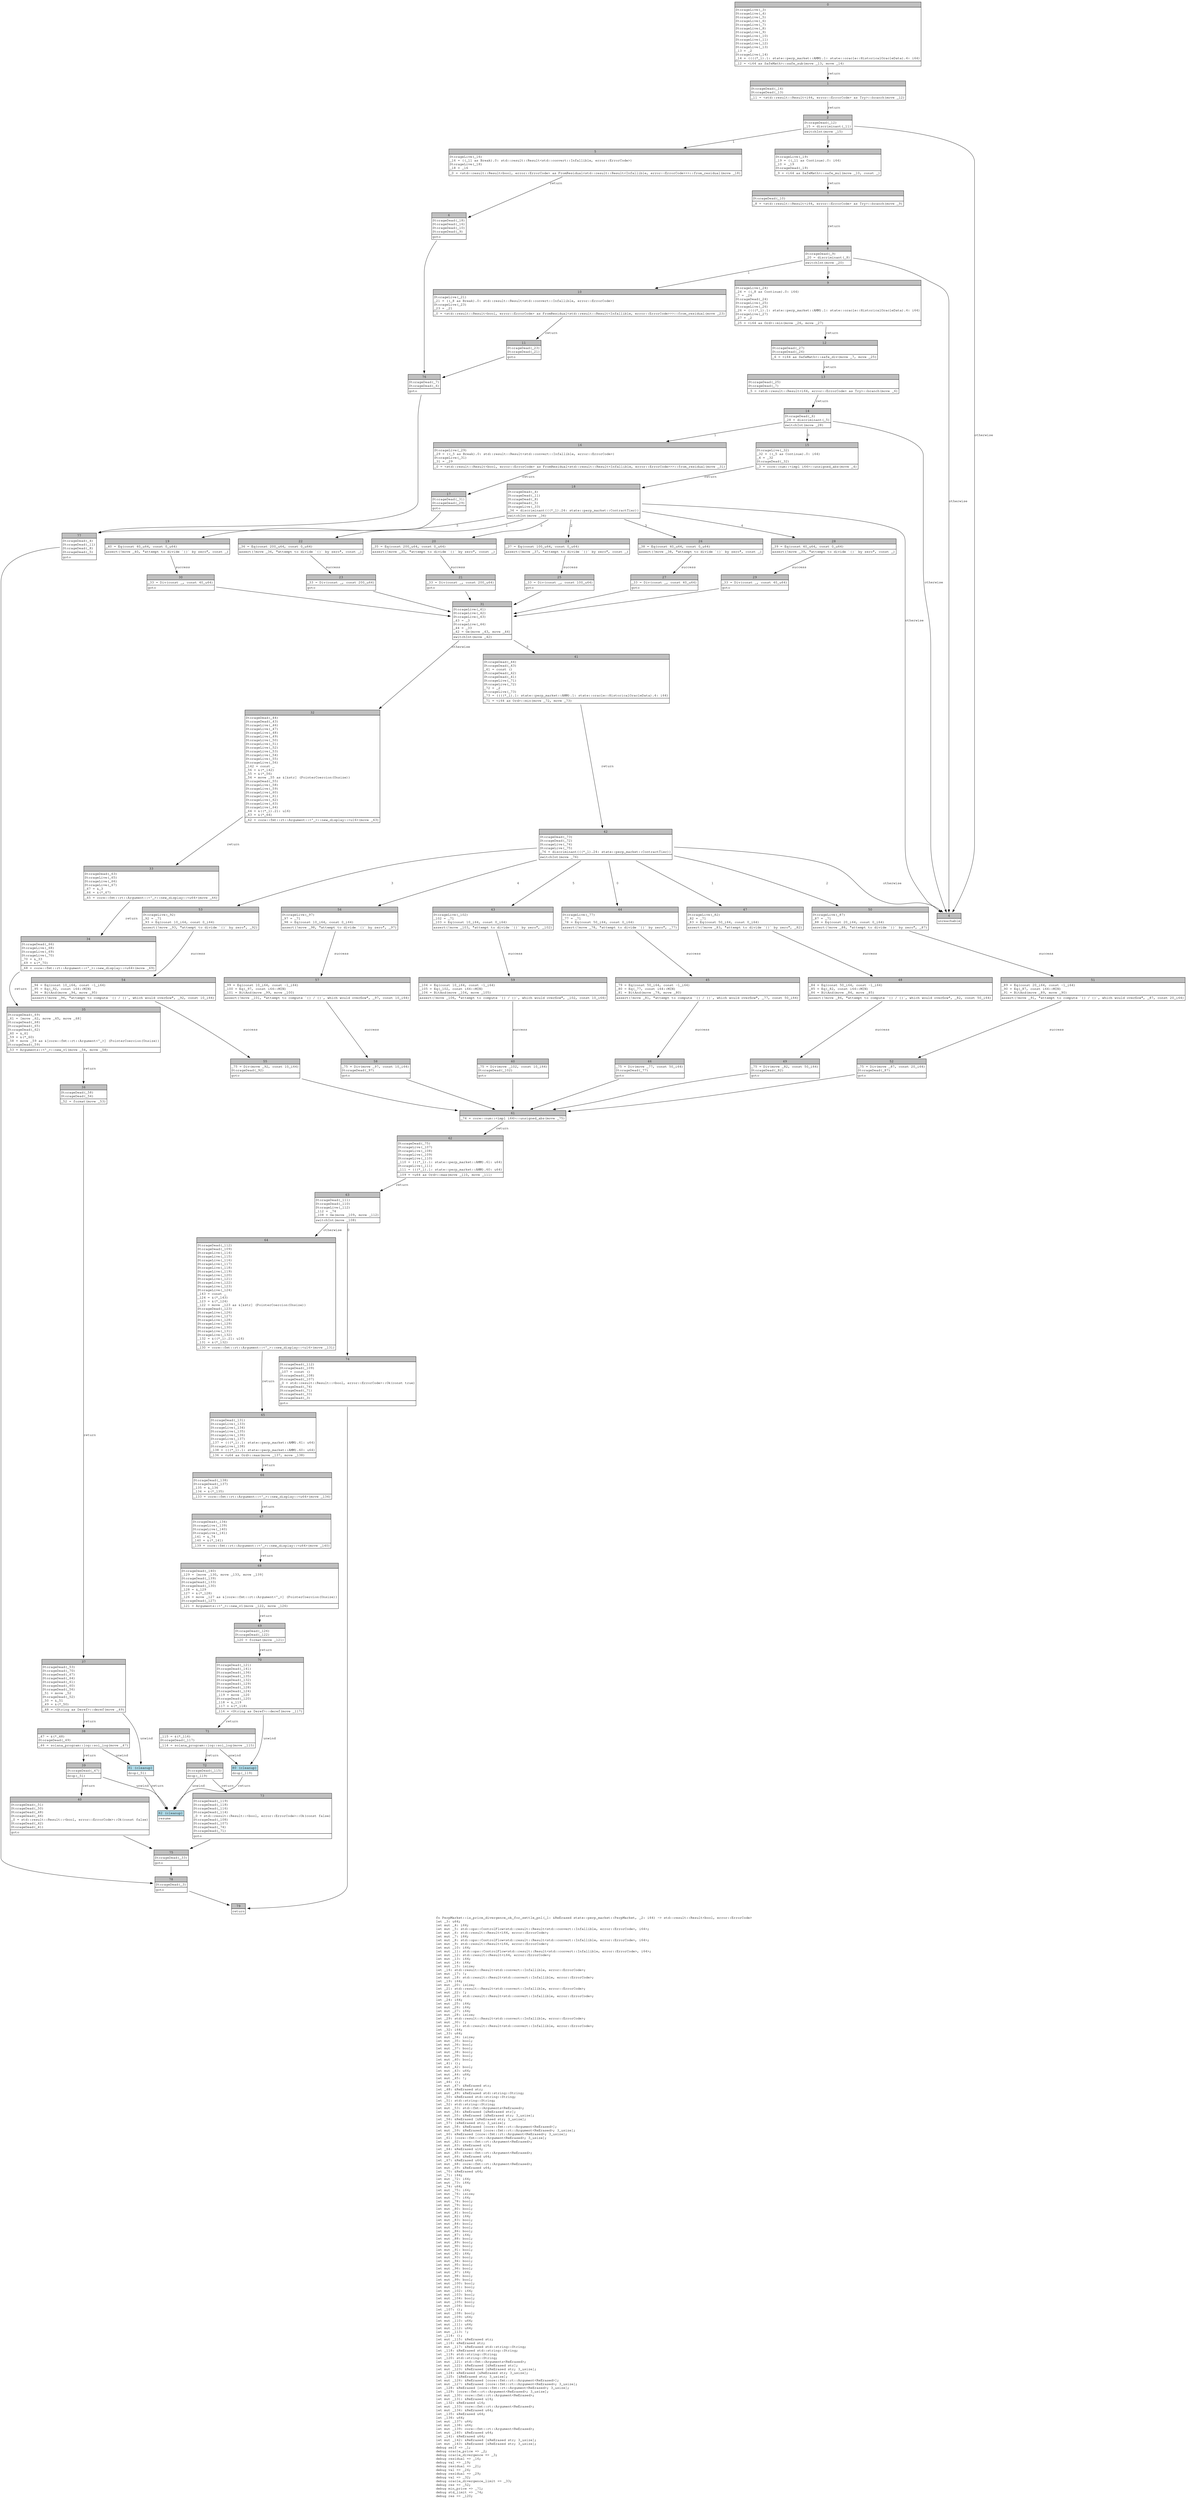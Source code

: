 digraph Mir_0_3805 {
    graph [fontname="Courier, monospace"];
    node [fontname="Courier, monospace"];
    edge [fontname="Courier, monospace"];
    label=<fn PerpMarket::is_price_divergence_ok_for_settle_pnl(_1: &amp;ReErased state::perp_market::PerpMarket, _2: i64) -&gt; std::result::Result&lt;bool, error::ErrorCode&gt;<br align="left"/>let _3: u64;<br align="left"/>let mut _4: i64;<br align="left"/>let mut _5: std::ops::ControlFlow&lt;std::result::Result&lt;std::convert::Infallible, error::ErrorCode&gt;, i64&gt;;<br align="left"/>let mut _6: std::result::Result&lt;i64, error::ErrorCode&gt;;<br align="left"/>let mut _7: i64;<br align="left"/>let mut _8: std::ops::ControlFlow&lt;std::result::Result&lt;std::convert::Infallible, error::ErrorCode&gt;, i64&gt;;<br align="left"/>let mut _9: std::result::Result&lt;i64, error::ErrorCode&gt;;<br align="left"/>let mut _10: i64;<br align="left"/>let mut _11: std::ops::ControlFlow&lt;std::result::Result&lt;std::convert::Infallible, error::ErrorCode&gt;, i64&gt;;<br align="left"/>let mut _12: std::result::Result&lt;i64, error::ErrorCode&gt;;<br align="left"/>let mut _13: i64;<br align="left"/>let mut _14: i64;<br align="left"/>let mut _15: isize;<br align="left"/>let _16: std::result::Result&lt;std::convert::Infallible, error::ErrorCode&gt;;<br align="left"/>let mut _17: !;<br align="left"/>let mut _18: std::result::Result&lt;std::convert::Infallible, error::ErrorCode&gt;;<br align="left"/>let _19: i64;<br align="left"/>let mut _20: isize;<br align="left"/>let _21: std::result::Result&lt;std::convert::Infallible, error::ErrorCode&gt;;<br align="left"/>let mut _22: !;<br align="left"/>let mut _23: std::result::Result&lt;std::convert::Infallible, error::ErrorCode&gt;;<br align="left"/>let _24: i64;<br align="left"/>let mut _25: i64;<br align="left"/>let mut _26: i64;<br align="left"/>let mut _27: i64;<br align="left"/>let mut _28: isize;<br align="left"/>let _29: std::result::Result&lt;std::convert::Infallible, error::ErrorCode&gt;;<br align="left"/>let mut _30: !;<br align="left"/>let mut _31: std::result::Result&lt;std::convert::Infallible, error::ErrorCode&gt;;<br align="left"/>let _32: i64;<br align="left"/>let _33: u64;<br align="left"/>let mut _34: isize;<br align="left"/>let mut _35: bool;<br align="left"/>let mut _36: bool;<br align="left"/>let mut _37: bool;<br align="left"/>let mut _38: bool;<br align="left"/>let mut _39: bool;<br align="left"/>let mut _40: bool;<br align="left"/>let _41: ();<br align="left"/>let mut _42: bool;<br align="left"/>let mut _43: u64;<br align="left"/>let mut _44: u64;<br align="left"/>let mut _45: !;<br align="left"/>let _46: ();<br align="left"/>let mut _47: &amp;ReErased str;<br align="left"/>let _48: &amp;ReErased str;<br align="left"/>let mut _49: &amp;ReErased std::string::String;<br align="left"/>let _50: &amp;ReErased std::string::String;<br align="left"/>let _51: std::string::String;<br align="left"/>let _52: std::string::String;<br align="left"/>let mut _53: std::fmt::Arguments&lt;ReErased&gt;;<br align="left"/>let mut _54: &amp;ReErased [&amp;ReErased str];<br align="left"/>let mut _55: &amp;ReErased [&amp;ReErased str; 3_usize];<br align="left"/>let _56: &amp;ReErased [&amp;ReErased str; 3_usize];<br align="left"/>let _57: [&amp;ReErased str; 3_usize];<br align="left"/>let mut _58: &amp;ReErased [core::fmt::rt::Argument&lt;ReErased&gt;];<br align="left"/>let mut _59: &amp;ReErased [core::fmt::rt::Argument&lt;ReErased&gt;; 3_usize];<br align="left"/>let _60: &amp;ReErased [core::fmt::rt::Argument&lt;ReErased&gt;; 3_usize];<br align="left"/>let _61: [core::fmt::rt::Argument&lt;ReErased&gt;; 3_usize];<br align="left"/>let mut _62: core::fmt::rt::Argument&lt;ReErased&gt;;<br align="left"/>let mut _63: &amp;ReErased u16;<br align="left"/>let _64: &amp;ReErased u16;<br align="left"/>let mut _65: core::fmt::rt::Argument&lt;ReErased&gt;;<br align="left"/>let mut _66: &amp;ReErased u64;<br align="left"/>let _67: &amp;ReErased u64;<br align="left"/>let mut _68: core::fmt::rt::Argument&lt;ReErased&gt;;<br align="left"/>let mut _69: &amp;ReErased u64;<br align="left"/>let _70: &amp;ReErased u64;<br align="left"/>let _71: i64;<br align="left"/>let mut _72: i64;<br align="left"/>let mut _73: i64;<br align="left"/>let _74: u64;<br align="left"/>let mut _75: i64;<br align="left"/>let mut _76: isize;<br align="left"/>let mut _77: i64;<br align="left"/>let mut _78: bool;<br align="left"/>let mut _79: bool;<br align="left"/>let mut _80: bool;<br align="left"/>let mut _81: bool;<br align="left"/>let mut _82: i64;<br align="left"/>let mut _83: bool;<br align="left"/>let mut _84: bool;<br align="left"/>let mut _85: bool;<br align="left"/>let mut _86: bool;<br align="left"/>let mut _87: i64;<br align="left"/>let mut _88: bool;<br align="left"/>let mut _89: bool;<br align="left"/>let mut _90: bool;<br align="left"/>let mut _91: bool;<br align="left"/>let mut _92: i64;<br align="left"/>let mut _93: bool;<br align="left"/>let mut _94: bool;<br align="left"/>let mut _95: bool;<br align="left"/>let mut _96: bool;<br align="left"/>let mut _97: i64;<br align="left"/>let mut _98: bool;<br align="left"/>let mut _99: bool;<br align="left"/>let mut _100: bool;<br align="left"/>let mut _101: bool;<br align="left"/>let mut _102: i64;<br align="left"/>let mut _103: bool;<br align="left"/>let mut _104: bool;<br align="left"/>let mut _105: bool;<br align="left"/>let mut _106: bool;<br align="left"/>let _107: ();<br align="left"/>let mut _108: bool;<br align="left"/>let mut _109: u64;<br align="left"/>let mut _110: u64;<br align="left"/>let mut _111: u64;<br align="left"/>let mut _112: u64;<br align="left"/>let mut _113: !;<br align="left"/>let _114: ();<br align="left"/>let mut _115: &amp;ReErased str;<br align="left"/>let _116: &amp;ReErased str;<br align="left"/>let mut _117: &amp;ReErased std::string::String;<br align="left"/>let _118: &amp;ReErased std::string::String;<br align="left"/>let _119: std::string::String;<br align="left"/>let _120: std::string::String;<br align="left"/>let mut _121: std::fmt::Arguments&lt;ReErased&gt;;<br align="left"/>let mut _122: &amp;ReErased [&amp;ReErased str];<br align="left"/>let mut _123: &amp;ReErased [&amp;ReErased str; 3_usize];<br align="left"/>let _124: &amp;ReErased [&amp;ReErased str; 3_usize];<br align="left"/>let _125: [&amp;ReErased str; 3_usize];<br align="left"/>let mut _126: &amp;ReErased [core::fmt::rt::Argument&lt;ReErased&gt;];<br align="left"/>let mut _127: &amp;ReErased [core::fmt::rt::Argument&lt;ReErased&gt;; 3_usize];<br align="left"/>let _128: &amp;ReErased [core::fmt::rt::Argument&lt;ReErased&gt;; 3_usize];<br align="left"/>let _129: [core::fmt::rt::Argument&lt;ReErased&gt;; 3_usize];<br align="left"/>let mut _130: core::fmt::rt::Argument&lt;ReErased&gt;;<br align="left"/>let mut _131: &amp;ReErased u16;<br align="left"/>let _132: &amp;ReErased u16;<br align="left"/>let mut _133: core::fmt::rt::Argument&lt;ReErased&gt;;<br align="left"/>let mut _134: &amp;ReErased u64;<br align="left"/>let _135: &amp;ReErased u64;<br align="left"/>let _136: u64;<br align="left"/>let mut _137: u64;<br align="left"/>let mut _138: u64;<br align="left"/>let mut _139: core::fmt::rt::Argument&lt;ReErased&gt;;<br align="left"/>let mut _140: &amp;ReErased u64;<br align="left"/>let _141: &amp;ReErased u64;<br align="left"/>let mut _142: &amp;ReErased [&amp;ReErased str; 3_usize];<br align="left"/>let mut _143: &amp;ReErased [&amp;ReErased str; 3_usize];<br align="left"/>debug self =&gt; _1;<br align="left"/>debug oracle_price =&gt; _2;<br align="left"/>debug oracle_divergence =&gt; _3;<br align="left"/>debug residual =&gt; _16;<br align="left"/>debug val =&gt; _19;<br align="left"/>debug residual =&gt; _21;<br align="left"/>debug val =&gt; _24;<br align="left"/>debug residual =&gt; _29;<br align="left"/>debug val =&gt; _32;<br align="left"/>debug oracle_divergence_limit =&gt; _33;<br align="left"/>debug res =&gt; _52;<br align="left"/>debug min_price =&gt; _71;<br align="left"/>debug std_limit =&gt; _74;<br align="left"/>debug res =&gt; _120;<br align="left"/>>;
    bb0__0_3805 [shape="none", label=<<table border="0" cellborder="1" cellspacing="0"><tr><td bgcolor="gray" align="center" colspan="1">0</td></tr><tr><td align="left" balign="left">StorageLive(_3)<br/>StorageLive(_4)<br/>StorageLive(_5)<br/>StorageLive(_6)<br/>StorageLive(_7)<br/>StorageLive(_8)<br/>StorageLive(_9)<br/>StorageLive(_10)<br/>StorageLive(_11)<br/>StorageLive(_12)<br/>StorageLive(_13)<br/>_13 = _2<br/>StorageLive(_14)<br/>_14 = ((((*_1).1: state::perp_market::AMM).1: state::oracle::HistoricalOracleData).4: i64)<br/></td></tr><tr><td align="left">_12 = &lt;i64 as SafeMath&gt;::safe_sub(move _13, move _14)</td></tr></table>>];
    bb1__0_3805 [shape="none", label=<<table border="0" cellborder="1" cellspacing="0"><tr><td bgcolor="gray" align="center" colspan="1">1</td></tr><tr><td align="left" balign="left">StorageDead(_14)<br/>StorageDead(_13)<br/></td></tr><tr><td align="left">_11 = &lt;std::result::Result&lt;i64, error::ErrorCode&gt; as Try&gt;::branch(move _12)</td></tr></table>>];
    bb2__0_3805 [shape="none", label=<<table border="0" cellborder="1" cellspacing="0"><tr><td bgcolor="gray" align="center" colspan="1">2</td></tr><tr><td align="left" balign="left">StorageDead(_12)<br/>_15 = discriminant(_11)<br/></td></tr><tr><td align="left">switchInt(move _15)</td></tr></table>>];
    bb3__0_3805 [shape="none", label=<<table border="0" cellborder="1" cellspacing="0"><tr><td bgcolor="gray" align="center" colspan="1">3</td></tr><tr><td align="left" balign="left">StorageLive(_19)<br/>_19 = ((_11 as Continue).0: i64)<br/>_10 = _19<br/>StorageDead(_19)<br/></td></tr><tr><td align="left">_9 = &lt;i64 as SafeMath&gt;::safe_mul(move _10, const _)</td></tr></table>>];
    bb4__0_3805 [shape="none", label=<<table border="0" cellborder="1" cellspacing="0"><tr><td bgcolor="gray" align="center" colspan="1">4</td></tr><tr><td align="left">unreachable</td></tr></table>>];
    bb5__0_3805 [shape="none", label=<<table border="0" cellborder="1" cellspacing="0"><tr><td bgcolor="gray" align="center" colspan="1">5</td></tr><tr><td align="left" balign="left">StorageLive(_16)<br/>_16 = ((_11 as Break).0: std::result::Result&lt;std::convert::Infallible, error::ErrorCode&gt;)<br/>StorageLive(_18)<br/>_18 = _16<br/></td></tr><tr><td align="left">_0 = &lt;std::result::Result&lt;bool, error::ErrorCode&gt; as FromResidual&lt;std::result::Result&lt;Infallible, error::ErrorCode&gt;&gt;&gt;::from_residual(move _18)</td></tr></table>>];
    bb6__0_3805 [shape="none", label=<<table border="0" cellborder="1" cellspacing="0"><tr><td bgcolor="gray" align="center" colspan="1">6</td></tr><tr><td align="left" balign="left">StorageDead(_18)<br/>StorageDead(_16)<br/>StorageDead(_10)<br/>StorageDead(_9)<br/></td></tr><tr><td align="left">goto</td></tr></table>>];
    bb7__0_3805 [shape="none", label=<<table border="0" cellborder="1" cellspacing="0"><tr><td bgcolor="gray" align="center" colspan="1">7</td></tr><tr><td align="left" balign="left">StorageDead(_10)<br/></td></tr><tr><td align="left">_8 = &lt;std::result::Result&lt;i64, error::ErrorCode&gt; as Try&gt;::branch(move _9)</td></tr></table>>];
    bb8__0_3805 [shape="none", label=<<table border="0" cellborder="1" cellspacing="0"><tr><td bgcolor="gray" align="center" colspan="1">8</td></tr><tr><td align="left" balign="left">StorageDead(_9)<br/>_20 = discriminant(_8)<br/></td></tr><tr><td align="left">switchInt(move _20)</td></tr></table>>];
    bb9__0_3805 [shape="none", label=<<table border="0" cellborder="1" cellspacing="0"><tr><td bgcolor="gray" align="center" colspan="1">9</td></tr><tr><td align="left" balign="left">StorageLive(_24)<br/>_24 = ((_8 as Continue).0: i64)<br/>_7 = _24<br/>StorageDead(_24)<br/>StorageLive(_25)<br/>StorageLive(_26)<br/>_26 = ((((*_1).1: state::perp_market::AMM).1: state::oracle::HistoricalOracleData).4: i64)<br/>StorageLive(_27)<br/>_27 = _2<br/></td></tr><tr><td align="left">_25 = &lt;i64 as Ord&gt;::min(move _26, move _27)</td></tr></table>>];
    bb10__0_3805 [shape="none", label=<<table border="0" cellborder="1" cellspacing="0"><tr><td bgcolor="gray" align="center" colspan="1">10</td></tr><tr><td align="left" balign="left">StorageLive(_21)<br/>_21 = ((_8 as Break).0: std::result::Result&lt;std::convert::Infallible, error::ErrorCode&gt;)<br/>StorageLive(_23)<br/>_23 = _21<br/></td></tr><tr><td align="left">_0 = &lt;std::result::Result&lt;bool, error::ErrorCode&gt; as FromResidual&lt;std::result::Result&lt;Infallible, error::ErrorCode&gt;&gt;&gt;::from_residual(move _23)</td></tr></table>>];
    bb11__0_3805 [shape="none", label=<<table border="0" cellborder="1" cellspacing="0"><tr><td bgcolor="gray" align="center" colspan="1">11</td></tr><tr><td align="left" balign="left">StorageDead(_23)<br/>StorageDead(_21)<br/></td></tr><tr><td align="left">goto</td></tr></table>>];
    bb12__0_3805 [shape="none", label=<<table border="0" cellborder="1" cellspacing="0"><tr><td bgcolor="gray" align="center" colspan="1">12</td></tr><tr><td align="left" balign="left">StorageDead(_27)<br/>StorageDead(_26)<br/></td></tr><tr><td align="left">_6 = &lt;i64 as SafeMath&gt;::safe_div(move _7, move _25)</td></tr></table>>];
    bb13__0_3805 [shape="none", label=<<table border="0" cellborder="1" cellspacing="0"><tr><td bgcolor="gray" align="center" colspan="1">13</td></tr><tr><td align="left" balign="left">StorageDead(_25)<br/>StorageDead(_7)<br/></td></tr><tr><td align="left">_5 = &lt;std::result::Result&lt;i64, error::ErrorCode&gt; as Try&gt;::branch(move _6)</td></tr></table>>];
    bb14__0_3805 [shape="none", label=<<table border="0" cellborder="1" cellspacing="0"><tr><td bgcolor="gray" align="center" colspan="1">14</td></tr><tr><td align="left" balign="left">StorageDead(_6)<br/>_28 = discriminant(_5)<br/></td></tr><tr><td align="left">switchInt(move _28)</td></tr></table>>];
    bb15__0_3805 [shape="none", label=<<table border="0" cellborder="1" cellspacing="0"><tr><td bgcolor="gray" align="center" colspan="1">15</td></tr><tr><td align="left" balign="left">StorageLive(_32)<br/>_32 = ((_5 as Continue).0: i64)<br/>_4 = _32<br/>StorageDead(_32)<br/></td></tr><tr><td align="left">_3 = core::num::&lt;impl i64&gt;::unsigned_abs(move _4)</td></tr></table>>];
    bb16__0_3805 [shape="none", label=<<table border="0" cellborder="1" cellspacing="0"><tr><td bgcolor="gray" align="center" colspan="1">16</td></tr><tr><td align="left" balign="left">StorageLive(_29)<br/>_29 = ((_5 as Break).0: std::result::Result&lt;std::convert::Infallible, error::ErrorCode&gt;)<br/>StorageLive(_31)<br/>_31 = _29<br/></td></tr><tr><td align="left">_0 = &lt;std::result::Result&lt;bool, error::ErrorCode&gt; as FromResidual&lt;std::result::Result&lt;Infallible, error::ErrorCode&gt;&gt;&gt;::from_residual(move _31)</td></tr></table>>];
    bb17__0_3805 [shape="none", label=<<table border="0" cellborder="1" cellspacing="0"><tr><td bgcolor="gray" align="center" colspan="1">17</td></tr><tr><td align="left" balign="left">StorageDead(_31)<br/>StorageDead(_29)<br/></td></tr><tr><td align="left">goto</td></tr></table>>];
    bb18__0_3805 [shape="none", label=<<table border="0" cellborder="1" cellspacing="0"><tr><td bgcolor="gray" align="center" colspan="1">18</td></tr><tr><td align="left" balign="left">StorageDead(_4)<br/>StorageDead(_11)<br/>StorageDead(_8)<br/>StorageDead(_5)<br/>StorageLive(_33)<br/>_34 = discriminant(((*_1).24: state::perp_market::ContractTier))<br/></td></tr><tr><td align="left">switchInt(move _34)</td></tr></table>>];
    bb19__0_3805 [shape="none", label=<<table border="0" cellborder="1" cellspacing="0"><tr><td bgcolor="gray" align="center" colspan="1">19</td></tr><tr><td align="left" balign="left">_40 = Eq(const 40_u64, const 0_u64)<br/></td></tr><tr><td align="left">assert(!move _40, &quot;attempt to divide `{}` by zero&quot;, const _)</td></tr></table>>];
    bb20__0_3805 [shape="none", label=<<table border="0" cellborder="1" cellspacing="0"><tr><td bgcolor="gray" align="center" colspan="1">20</td></tr><tr><td align="left" balign="left">_35 = Eq(const 200_u64, const 0_u64)<br/></td></tr><tr><td align="left">assert(!move _35, &quot;attempt to divide `{}` by zero&quot;, const _)</td></tr></table>>];
    bb21__0_3805 [shape="none", label=<<table border="0" cellborder="1" cellspacing="0"><tr><td bgcolor="gray" align="center" colspan="1">21</td></tr><tr><td align="left" balign="left">_33 = Div(const _, const 200_u64)<br/></td></tr><tr><td align="left">goto</td></tr></table>>];
    bb22__0_3805 [shape="none", label=<<table border="0" cellborder="1" cellspacing="0"><tr><td bgcolor="gray" align="center" colspan="1">22</td></tr><tr><td align="left" balign="left">_36 = Eq(const 200_u64, const 0_u64)<br/></td></tr><tr><td align="left">assert(!move _36, &quot;attempt to divide `{}` by zero&quot;, const _)</td></tr></table>>];
    bb23__0_3805 [shape="none", label=<<table border="0" cellborder="1" cellspacing="0"><tr><td bgcolor="gray" align="center" colspan="1">23</td></tr><tr><td align="left" balign="left">_33 = Div(const _, const 200_u64)<br/></td></tr><tr><td align="left">goto</td></tr></table>>];
    bb24__0_3805 [shape="none", label=<<table border="0" cellborder="1" cellspacing="0"><tr><td bgcolor="gray" align="center" colspan="1">24</td></tr><tr><td align="left" balign="left">_37 = Eq(const 100_u64, const 0_u64)<br/></td></tr><tr><td align="left">assert(!move _37, &quot;attempt to divide `{}` by zero&quot;, const _)</td></tr></table>>];
    bb25__0_3805 [shape="none", label=<<table border="0" cellborder="1" cellspacing="0"><tr><td bgcolor="gray" align="center" colspan="1">25</td></tr><tr><td align="left" balign="left">_33 = Div(const _, const 100_u64)<br/></td></tr><tr><td align="left">goto</td></tr></table>>];
    bb26__0_3805 [shape="none", label=<<table border="0" cellborder="1" cellspacing="0"><tr><td bgcolor="gray" align="center" colspan="1">26</td></tr><tr><td align="left" balign="left">_38 = Eq(const 40_u64, const 0_u64)<br/></td></tr><tr><td align="left">assert(!move _38, &quot;attempt to divide `{}` by zero&quot;, const _)</td></tr></table>>];
    bb27__0_3805 [shape="none", label=<<table border="0" cellborder="1" cellspacing="0"><tr><td bgcolor="gray" align="center" colspan="1">27</td></tr><tr><td align="left" balign="left">_33 = Div(const _, const 40_u64)<br/></td></tr><tr><td align="left">goto</td></tr></table>>];
    bb28__0_3805 [shape="none", label=<<table border="0" cellborder="1" cellspacing="0"><tr><td bgcolor="gray" align="center" colspan="1">28</td></tr><tr><td align="left" balign="left">_39 = Eq(const 40_u64, const 0_u64)<br/></td></tr><tr><td align="left">assert(!move _39, &quot;attempt to divide `{}` by zero&quot;, const _)</td></tr></table>>];
    bb29__0_3805 [shape="none", label=<<table border="0" cellborder="1" cellspacing="0"><tr><td bgcolor="gray" align="center" colspan="1">29</td></tr><tr><td align="left" balign="left">_33 = Div(const _, const 40_u64)<br/></td></tr><tr><td align="left">goto</td></tr></table>>];
    bb30__0_3805 [shape="none", label=<<table border="0" cellborder="1" cellspacing="0"><tr><td bgcolor="gray" align="center" colspan="1">30</td></tr><tr><td align="left" balign="left">_33 = Div(const _, const 40_u64)<br/></td></tr><tr><td align="left">goto</td></tr></table>>];
    bb31__0_3805 [shape="none", label=<<table border="0" cellborder="1" cellspacing="0"><tr><td bgcolor="gray" align="center" colspan="1">31</td></tr><tr><td align="left" balign="left">StorageLive(_41)<br/>StorageLive(_42)<br/>StorageLive(_43)<br/>_43 = _3<br/>StorageLive(_44)<br/>_44 = _33<br/>_42 = Ge(move _43, move _44)<br/></td></tr><tr><td align="left">switchInt(move _42)</td></tr></table>>];
    bb32__0_3805 [shape="none", label=<<table border="0" cellborder="1" cellspacing="0"><tr><td bgcolor="gray" align="center" colspan="1">32</td></tr><tr><td align="left" balign="left">StorageDead(_44)<br/>StorageDead(_43)<br/>StorageLive(_46)<br/>StorageLive(_47)<br/>StorageLive(_48)<br/>StorageLive(_49)<br/>StorageLive(_50)<br/>StorageLive(_51)<br/>StorageLive(_52)<br/>StorageLive(_53)<br/>StorageLive(_54)<br/>StorageLive(_55)<br/>StorageLive(_56)<br/>_142 = const _<br/>_56 = &amp;(*_142)<br/>_55 = &amp;(*_56)<br/>_54 = move _55 as &amp;[&amp;str] (PointerCoercion(Unsize))<br/>StorageDead(_55)<br/>StorageLive(_58)<br/>StorageLive(_59)<br/>StorageLive(_60)<br/>StorageLive(_61)<br/>StorageLive(_62)<br/>StorageLive(_63)<br/>StorageLive(_64)<br/>_64 = &amp;((*_1).21: u16)<br/>_63 = &amp;(*_64)<br/></td></tr><tr><td align="left">_62 = core::fmt::rt::Argument::&lt;'_&gt;::new_display::&lt;u16&gt;(move _63)</td></tr></table>>];
    bb33__0_3805 [shape="none", label=<<table border="0" cellborder="1" cellspacing="0"><tr><td bgcolor="gray" align="center" colspan="1">33</td></tr><tr><td align="left" balign="left">StorageDead(_63)<br/>StorageLive(_65)<br/>StorageLive(_66)<br/>StorageLive(_67)<br/>_67 = &amp;_3<br/>_66 = &amp;(*_67)<br/></td></tr><tr><td align="left">_65 = core::fmt::rt::Argument::&lt;'_&gt;::new_display::&lt;u64&gt;(move _66)</td></tr></table>>];
    bb34__0_3805 [shape="none", label=<<table border="0" cellborder="1" cellspacing="0"><tr><td bgcolor="gray" align="center" colspan="1">34</td></tr><tr><td align="left" balign="left">StorageDead(_66)<br/>StorageLive(_68)<br/>StorageLive(_69)<br/>StorageLive(_70)<br/>_70 = &amp;_33<br/>_69 = &amp;(*_70)<br/></td></tr><tr><td align="left">_68 = core::fmt::rt::Argument::&lt;'_&gt;::new_display::&lt;u64&gt;(move _69)</td></tr></table>>];
    bb35__0_3805 [shape="none", label=<<table border="0" cellborder="1" cellspacing="0"><tr><td bgcolor="gray" align="center" colspan="1">35</td></tr><tr><td align="left" balign="left">StorageDead(_69)<br/>_61 = [move _62, move _65, move _68]<br/>StorageDead(_68)<br/>StorageDead(_65)<br/>StorageDead(_62)<br/>_60 = &amp;_61<br/>_59 = &amp;(*_60)<br/>_58 = move _59 as &amp;[core::fmt::rt::Argument&lt;'_&gt;] (PointerCoercion(Unsize))<br/>StorageDead(_59)<br/></td></tr><tr><td align="left">_53 = Arguments::&lt;'_&gt;::new_v1(move _54, move _58)</td></tr></table>>];
    bb36__0_3805 [shape="none", label=<<table border="0" cellborder="1" cellspacing="0"><tr><td bgcolor="gray" align="center" colspan="1">36</td></tr><tr><td align="left" balign="left">StorageDead(_58)<br/>StorageDead(_54)<br/></td></tr><tr><td align="left">_52 = format(move _53)</td></tr></table>>];
    bb37__0_3805 [shape="none", label=<<table border="0" cellborder="1" cellspacing="0"><tr><td bgcolor="gray" align="center" colspan="1">37</td></tr><tr><td align="left" balign="left">StorageDead(_53)<br/>StorageDead(_70)<br/>StorageDead(_67)<br/>StorageDead(_64)<br/>StorageDead(_61)<br/>StorageDead(_60)<br/>StorageDead(_56)<br/>_51 = move _52<br/>StorageDead(_52)<br/>_50 = &amp;_51<br/>_49 = &amp;(*_50)<br/></td></tr><tr><td align="left">_48 = &lt;String as Deref&gt;::deref(move _49)</td></tr></table>>];
    bb38__0_3805 [shape="none", label=<<table border="0" cellborder="1" cellspacing="0"><tr><td bgcolor="gray" align="center" colspan="1">38</td></tr><tr><td align="left" balign="left">_47 = &amp;(*_48)<br/>StorageDead(_49)<br/></td></tr><tr><td align="left">_46 = solana_program::log::sol_log(move _47)</td></tr></table>>];
    bb39__0_3805 [shape="none", label=<<table border="0" cellborder="1" cellspacing="0"><tr><td bgcolor="gray" align="center" colspan="1">39</td></tr><tr><td align="left" balign="left">StorageDead(_47)<br/></td></tr><tr><td align="left">drop(_51)</td></tr></table>>];
    bb40__0_3805 [shape="none", label=<<table border="0" cellborder="1" cellspacing="0"><tr><td bgcolor="gray" align="center" colspan="1">40</td></tr><tr><td align="left" balign="left">StorageDead(_51)<br/>StorageDead(_50)<br/>StorageDead(_48)<br/>StorageDead(_46)<br/>_0 = std::result::Result::&lt;bool, error::ErrorCode&gt;::Ok(const false)<br/>StorageDead(_42)<br/>StorageDead(_41)<br/></td></tr><tr><td align="left">goto</td></tr></table>>];
    bb41__0_3805 [shape="none", label=<<table border="0" cellborder="1" cellspacing="0"><tr><td bgcolor="gray" align="center" colspan="1">41</td></tr><tr><td align="left" balign="left">StorageDead(_44)<br/>StorageDead(_43)<br/>_41 = const ()<br/>StorageDead(_42)<br/>StorageDead(_41)<br/>StorageLive(_71)<br/>StorageLive(_72)<br/>_72 = _2<br/>StorageLive(_73)<br/>_73 = ((((*_1).1: state::perp_market::AMM).1: state::oracle::HistoricalOracleData).4: i64)<br/></td></tr><tr><td align="left">_71 = &lt;i64 as Ord&gt;::min(move _72, move _73)</td></tr></table>>];
    bb42__0_3805 [shape="none", label=<<table border="0" cellborder="1" cellspacing="0"><tr><td bgcolor="gray" align="center" colspan="1">42</td></tr><tr><td align="left" balign="left">StorageDead(_73)<br/>StorageDead(_72)<br/>StorageLive(_74)<br/>StorageLive(_75)<br/>_76 = discriminant(((*_1).24: state::perp_market::ContractTier))<br/></td></tr><tr><td align="left">switchInt(move _76)</td></tr></table>>];
    bb43__0_3805 [shape="none", label=<<table border="0" cellborder="1" cellspacing="0"><tr><td bgcolor="gray" align="center" colspan="1">43</td></tr><tr><td align="left" balign="left">StorageLive(_102)<br/>_102 = _71<br/>_103 = Eq(const 10_i64, const 0_i64)<br/></td></tr><tr><td align="left">assert(!move _103, &quot;attempt to divide `{}` by zero&quot;, _102)</td></tr></table>>];
    bb44__0_3805 [shape="none", label=<<table border="0" cellborder="1" cellspacing="0"><tr><td bgcolor="gray" align="center" colspan="1">44</td></tr><tr><td align="left" balign="left">StorageLive(_77)<br/>_77 = _71<br/>_78 = Eq(const 50_i64, const 0_i64)<br/></td></tr><tr><td align="left">assert(!move _78, &quot;attempt to divide `{}` by zero&quot;, _77)</td></tr></table>>];
    bb45__0_3805 [shape="none", label=<<table border="0" cellborder="1" cellspacing="0"><tr><td bgcolor="gray" align="center" colspan="1">45</td></tr><tr><td align="left" balign="left">_79 = Eq(const 50_i64, const -1_i64)<br/>_80 = Eq(_77, const i64::MIN)<br/>_81 = BitAnd(move _79, move _80)<br/></td></tr><tr><td align="left">assert(!move _81, &quot;attempt to compute `{} / {}`, which would overflow&quot;, _77, const 50_i64)</td></tr></table>>];
    bb46__0_3805 [shape="none", label=<<table border="0" cellborder="1" cellspacing="0"><tr><td bgcolor="gray" align="center" colspan="1">46</td></tr><tr><td align="left" balign="left">_75 = Div(move _77, const 50_i64)<br/>StorageDead(_77)<br/></td></tr><tr><td align="left">goto</td></tr></table>>];
    bb47__0_3805 [shape="none", label=<<table border="0" cellborder="1" cellspacing="0"><tr><td bgcolor="gray" align="center" colspan="1">47</td></tr><tr><td align="left" balign="left">StorageLive(_82)<br/>_82 = _71<br/>_83 = Eq(const 50_i64, const 0_i64)<br/></td></tr><tr><td align="left">assert(!move _83, &quot;attempt to divide `{}` by zero&quot;, _82)</td></tr></table>>];
    bb48__0_3805 [shape="none", label=<<table border="0" cellborder="1" cellspacing="0"><tr><td bgcolor="gray" align="center" colspan="1">48</td></tr><tr><td align="left" balign="left">_84 = Eq(const 50_i64, const -1_i64)<br/>_85 = Eq(_82, const i64::MIN)<br/>_86 = BitAnd(move _84, move _85)<br/></td></tr><tr><td align="left">assert(!move _86, &quot;attempt to compute `{} / {}`, which would overflow&quot;, _82, const 50_i64)</td></tr></table>>];
    bb49__0_3805 [shape="none", label=<<table border="0" cellborder="1" cellspacing="0"><tr><td bgcolor="gray" align="center" colspan="1">49</td></tr><tr><td align="left" balign="left">_75 = Div(move _82, const 50_i64)<br/>StorageDead(_82)<br/></td></tr><tr><td align="left">goto</td></tr></table>>];
    bb50__0_3805 [shape="none", label=<<table border="0" cellborder="1" cellspacing="0"><tr><td bgcolor="gray" align="center" colspan="1">50</td></tr><tr><td align="left" balign="left">StorageLive(_87)<br/>_87 = _71<br/>_88 = Eq(const 20_i64, const 0_i64)<br/></td></tr><tr><td align="left">assert(!move _88, &quot;attempt to divide `{}` by zero&quot;, _87)</td></tr></table>>];
    bb51__0_3805 [shape="none", label=<<table border="0" cellborder="1" cellspacing="0"><tr><td bgcolor="gray" align="center" colspan="1">51</td></tr><tr><td align="left" balign="left">_89 = Eq(const 20_i64, const -1_i64)<br/>_90 = Eq(_87, const i64::MIN)<br/>_91 = BitAnd(move _89, move _90)<br/></td></tr><tr><td align="left">assert(!move _91, &quot;attempt to compute `{} / {}`, which would overflow&quot;, _87, const 20_i64)</td></tr></table>>];
    bb52__0_3805 [shape="none", label=<<table border="0" cellborder="1" cellspacing="0"><tr><td bgcolor="gray" align="center" colspan="1">52</td></tr><tr><td align="left" balign="left">_75 = Div(move _87, const 20_i64)<br/>StorageDead(_87)<br/></td></tr><tr><td align="left">goto</td></tr></table>>];
    bb53__0_3805 [shape="none", label=<<table border="0" cellborder="1" cellspacing="0"><tr><td bgcolor="gray" align="center" colspan="1">53</td></tr><tr><td align="left" balign="left">StorageLive(_92)<br/>_92 = _71<br/>_93 = Eq(const 10_i64, const 0_i64)<br/></td></tr><tr><td align="left">assert(!move _93, &quot;attempt to divide `{}` by zero&quot;, _92)</td></tr></table>>];
    bb54__0_3805 [shape="none", label=<<table border="0" cellborder="1" cellspacing="0"><tr><td bgcolor="gray" align="center" colspan="1">54</td></tr><tr><td align="left" balign="left">_94 = Eq(const 10_i64, const -1_i64)<br/>_95 = Eq(_92, const i64::MIN)<br/>_96 = BitAnd(move _94, move _95)<br/></td></tr><tr><td align="left">assert(!move _96, &quot;attempt to compute `{} / {}`, which would overflow&quot;, _92, const 10_i64)</td></tr></table>>];
    bb55__0_3805 [shape="none", label=<<table border="0" cellborder="1" cellspacing="0"><tr><td bgcolor="gray" align="center" colspan="1">55</td></tr><tr><td align="left" balign="left">_75 = Div(move _92, const 10_i64)<br/>StorageDead(_92)<br/></td></tr><tr><td align="left">goto</td></tr></table>>];
    bb56__0_3805 [shape="none", label=<<table border="0" cellborder="1" cellspacing="0"><tr><td bgcolor="gray" align="center" colspan="1">56</td></tr><tr><td align="left" balign="left">StorageLive(_97)<br/>_97 = _71<br/>_98 = Eq(const 10_i64, const 0_i64)<br/></td></tr><tr><td align="left">assert(!move _98, &quot;attempt to divide `{}` by zero&quot;, _97)</td></tr></table>>];
    bb57__0_3805 [shape="none", label=<<table border="0" cellborder="1" cellspacing="0"><tr><td bgcolor="gray" align="center" colspan="1">57</td></tr><tr><td align="left" balign="left">_99 = Eq(const 10_i64, const -1_i64)<br/>_100 = Eq(_97, const i64::MIN)<br/>_101 = BitAnd(move _99, move _100)<br/></td></tr><tr><td align="left">assert(!move _101, &quot;attempt to compute `{} / {}`, which would overflow&quot;, _97, const 10_i64)</td></tr></table>>];
    bb58__0_3805 [shape="none", label=<<table border="0" cellborder="1" cellspacing="0"><tr><td bgcolor="gray" align="center" colspan="1">58</td></tr><tr><td align="left" balign="left">_75 = Div(move _97, const 10_i64)<br/>StorageDead(_97)<br/></td></tr><tr><td align="left">goto</td></tr></table>>];
    bb59__0_3805 [shape="none", label=<<table border="0" cellborder="1" cellspacing="0"><tr><td bgcolor="gray" align="center" colspan="1">59</td></tr><tr><td align="left" balign="left">_104 = Eq(const 10_i64, const -1_i64)<br/>_105 = Eq(_102, const i64::MIN)<br/>_106 = BitAnd(move _104, move _105)<br/></td></tr><tr><td align="left">assert(!move _106, &quot;attempt to compute `{} / {}`, which would overflow&quot;, _102, const 10_i64)</td></tr></table>>];
    bb60__0_3805 [shape="none", label=<<table border="0" cellborder="1" cellspacing="0"><tr><td bgcolor="gray" align="center" colspan="1">60</td></tr><tr><td align="left" balign="left">_75 = Div(move _102, const 10_i64)<br/>StorageDead(_102)<br/></td></tr><tr><td align="left">goto</td></tr></table>>];
    bb61__0_3805 [shape="none", label=<<table border="0" cellborder="1" cellspacing="0"><tr><td bgcolor="gray" align="center" colspan="1">61</td></tr><tr><td align="left">_74 = core::num::&lt;impl i64&gt;::unsigned_abs(move _75)</td></tr></table>>];
    bb62__0_3805 [shape="none", label=<<table border="0" cellborder="1" cellspacing="0"><tr><td bgcolor="gray" align="center" colspan="1">62</td></tr><tr><td align="left" balign="left">StorageDead(_75)<br/>StorageLive(_107)<br/>StorageLive(_108)<br/>StorageLive(_109)<br/>StorageLive(_110)<br/>_110 = (((*_1).1: state::perp_market::AMM).61: u64)<br/>StorageLive(_111)<br/>_111 = (((*_1).1: state::perp_market::AMM).60: u64)<br/></td></tr><tr><td align="left">_109 = &lt;u64 as Ord&gt;::max(move _110, move _111)</td></tr></table>>];
    bb63__0_3805 [shape="none", label=<<table border="0" cellborder="1" cellspacing="0"><tr><td bgcolor="gray" align="center" colspan="1">63</td></tr><tr><td align="left" balign="left">StorageDead(_111)<br/>StorageDead(_110)<br/>StorageLive(_112)<br/>_112 = _74<br/>_108 = Ge(move _109, move _112)<br/></td></tr><tr><td align="left">switchInt(move _108)</td></tr></table>>];
    bb64__0_3805 [shape="none", label=<<table border="0" cellborder="1" cellspacing="0"><tr><td bgcolor="gray" align="center" colspan="1">64</td></tr><tr><td align="left" balign="left">StorageDead(_112)<br/>StorageDead(_109)<br/>StorageLive(_114)<br/>StorageLive(_115)<br/>StorageLive(_116)<br/>StorageLive(_117)<br/>StorageLive(_118)<br/>StorageLive(_119)<br/>StorageLive(_120)<br/>StorageLive(_121)<br/>StorageLive(_122)<br/>StorageLive(_123)<br/>StorageLive(_124)<br/>_143 = const _<br/>_124 = &amp;(*_143)<br/>_123 = &amp;(*_124)<br/>_122 = move _123 as &amp;[&amp;str] (PointerCoercion(Unsize))<br/>StorageDead(_123)<br/>StorageLive(_126)<br/>StorageLive(_127)<br/>StorageLive(_128)<br/>StorageLive(_129)<br/>StorageLive(_130)<br/>StorageLive(_131)<br/>StorageLive(_132)<br/>_132 = &amp;((*_1).21: u16)<br/>_131 = &amp;(*_132)<br/></td></tr><tr><td align="left">_130 = core::fmt::rt::Argument::&lt;'_&gt;::new_display::&lt;u16&gt;(move _131)</td></tr></table>>];
    bb65__0_3805 [shape="none", label=<<table border="0" cellborder="1" cellspacing="0"><tr><td bgcolor="gray" align="center" colspan="1">65</td></tr><tr><td align="left" balign="left">StorageDead(_131)<br/>StorageLive(_133)<br/>StorageLive(_134)<br/>StorageLive(_135)<br/>StorageLive(_136)<br/>StorageLive(_137)<br/>_137 = (((*_1).1: state::perp_market::AMM).61: u64)<br/>StorageLive(_138)<br/>_138 = (((*_1).1: state::perp_market::AMM).60: u64)<br/></td></tr><tr><td align="left">_136 = &lt;u64 as Ord&gt;::max(move _137, move _138)</td></tr></table>>];
    bb66__0_3805 [shape="none", label=<<table border="0" cellborder="1" cellspacing="0"><tr><td bgcolor="gray" align="center" colspan="1">66</td></tr><tr><td align="left" balign="left">StorageDead(_138)<br/>StorageDead(_137)<br/>_135 = &amp;_136<br/>_134 = &amp;(*_135)<br/></td></tr><tr><td align="left">_133 = core::fmt::rt::Argument::&lt;'_&gt;::new_display::&lt;u64&gt;(move _134)</td></tr></table>>];
    bb67__0_3805 [shape="none", label=<<table border="0" cellborder="1" cellspacing="0"><tr><td bgcolor="gray" align="center" colspan="1">67</td></tr><tr><td align="left" balign="left">StorageDead(_134)<br/>StorageLive(_139)<br/>StorageLive(_140)<br/>StorageLive(_141)<br/>_141 = &amp;_74<br/>_140 = &amp;(*_141)<br/></td></tr><tr><td align="left">_139 = core::fmt::rt::Argument::&lt;'_&gt;::new_display::&lt;u64&gt;(move _140)</td></tr></table>>];
    bb68__0_3805 [shape="none", label=<<table border="0" cellborder="1" cellspacing="0"><tr><td bgcolor="gray" align="center" colspan="1">68</td></tr><tr><td align="left" balign="left">StorageDead(_140)<br/>_129 = [move _130, move _133, move _139]<br/>StorageDead(_139)<br/>StorageDead(_133)<br/>StorageDead(_130)<br/>_128 = &amp;_129<br/>_127 = &amp;(*_128)<br/>_126 = move _127 as &amp;[core::fmt::rt::Argument&lt;'_&gt;] (PointerCoercion(Unsize))<br/>StorageDead(_127)<br/></td></tr><tr><td align="left">_121 = Arguments::&lt;'_&gt;::new_v1(move _122, move _126)</td></tr></table>>];
    bb69__0_3805 [shape="none", label=<<table border="0" cellborder="1" cellspacing="0"><tr><td bgcolor="gray" align="center" colspan="1">69</td></tr><tr><td align="left" balign="left">StorageDead(_126)<br/>StorageDead(_122)<br/></td></tr><tr><td align="left">_120 = format(move _121)</td></tr></table>>];
    bb70__0_3805 [shape="none", label=<<table border="0" cellborder="1" cellspacing="0"><tr><td bgcolor="gray" align="center" colspan="1">70</td></tr><tr><td align="left" balign="left">StorageDead(_121)<br/>StorageDead(_141)<br/>StorageDead(_136)<br/>StorageDead(_135)<br/>StorageDead(_132)<br/>StorageDead(_129)<br/>StorageDead(_128)<br/>StorageDead(_124)<br/>_119 = move _120<br/>StorageDead(_120)<br/>_118 = &amp;_119<br/>_117 = &amp;(*_118)<br/></td></tr><tr><td align="left">_116 = &lt;String as Deref&gt;::deref(move _117)</td></tr></table>>];
    bb71__0_3805 [shape="none", label=<<table border="0" cellborder="1" cellspacing="0"><tr><td bgcolor="gray" align="center" colspan="1">71</td></tr><tr><td align="left" balign="left">_115 = &amp;(*_116)<br/>StorageDead(_117)<br/></td></tr><tr><td align="left">_114 = solana_program::log::sol_log(move _115)</td></tr></table>>];
    bb72__0_3805 [shape="none", label=<<table border="0" cellborder="1" cellspacing="0"><tr><td bgcolor="gray" align="center" colspan="1">72</td></tr><tr><td align="left" balign="left">StorageDead(_115)<br/></td></tr><tr><td align="left">drop(_119)</td></tr></table>>];
    bb73__0_3805 [shape="none", label=<<table border="0" cellborder="1" cellspacing="0"><tr><td bgcolor="gray" align="center" colspan="1">73</td></tr><tr><td align="left" balign="left">StorageDead(_119)<br/>StorageDead(_118)<br/>StorageDead(_116)<br/>StorageDead(_114)<br/>_0 = std::result::Result::&lt;bool, error::ErrorCode&gt;::Ok(const false)<br/>StorageDead(_108)<br/>StorageDead(_107)<br/>StorageDead(_74)<br/>StorageDead(_71)<br/></td></tr><tr><td align="left">goto</td></tr></table>>];
    bb74__0_3805 [shape="none", label=<<table border="0" cellborder="1" cellspacing="0"><tr><td bgcolor="gray" align="center" colspan="1">74</td></tr><tr><td align="left" balign="left">StorageDead(_112)<br/>StorageDead(_109)<br/>_107 = const ()<br/>StorageDead(_108)<br/>StorageDead(_107)<br/>_0 = std::result::Result::&lt;bool, error::ErrorCode&gt;::Ok(const true)<br/>StorageDead(_74)<br/>StorageDead(_71)<br/>StorageDead(_33)<br/>StorageDead(_3)<br/></td></tr><tr><td align="left">goto</td></tr></table>>];
    bb75__0_3805 [shape="none", label=<<table border="0" cellborder="1" cellspacing="0"><tr><td bgcolor="gray" align="center" colspan="1">75</td></tr><tr><td align="left" balign="left">StorageDead(_33)<br/></td></tr><tr><td align="left">goto</td></tr></table>>];
    bb76__0_3805 [shape="none", label=<<table border="0" cellborder="1" cellspacing="0"><tr><td bgcolor="gray" align="center" colspan="1">76</td></tr><tr><td align="left" balign="left">StorageDead(_7)<br/>StorageDead(_6)<br/></td></tr><tr><td align="left">goto</td></tr></table>>];
    bb77__0_3805 [shape="none", label=<<table border="0" cellborder="1" cellspacing="0"><tr><td bgcolor="gray" align="center" colspan="1">77</td></tr><tr><td align="left" balign="left">StorageDead(_4)<br/>StorageDead(_11)<br/>StorageDead(_8)<br/>StorageDead(_5)<br/></td></tr><tr><td align="left">goto</td></tr></table>>];
    bb78__0_3805 [shape="none", label=<<table border="0" cellborder="1" cellspacing="0"><tr><td bgcolor="gray" align="center" colspan="1">78</td></tr><tr><td align="left" balign="left">StorageDead(_3)<br/></td></tr><tr><td align="left">goto</td></tr></table>>];
    bb79__0_3805 [shape="none", label=<<table border="0" cellborder="1" cellspacing="0"><tr><td bgcolor="gray" align="center" colspan="1">79</td></tr><tr><td align="left">return</td></tr></table>>];
    bb80__0_3805 [shape="none", label=<<table border="0" cellborder="1" cellspacing="0"><tr><td bgcolor="lightblue" align="center" colspan="1">80 (cleanup)</td></tr><tr><td align="left">drop(_119)</td></tr></table>>];
    bb81__0_3805 [shape="none", label=<<table border="0" cellborder="1" cellspacing="0"><tr><td bgcolor="lightblue" align="center" colspan="1">81 (cleanup)</td></tr><tr><td align="left">drop(_51)</td></tr></table>>];
    bb82__0_3805 [shape="none", label=<<table border="0" cellborder="1" cellspacing="0"><tr><td bgcolor="lightblue" align="center" colspan="1">82 (cleanup)</td></tr><tr><td align="left">resume</td></tr></table>>];
    bb0__0_3805 -> bb1__0_3805 [label="return"];
    bb1__0_3805 -> bb2__0_3805 [label="return"];
    bb2__0_3805 -> bb3__0_3805 [label="0"];
    bb2__0_3805 -> bb5__0_3805 [label="1"];
    bb2__0_3805 -> bb4__0_3805 [label="otherwise"];
    bb3__0_3805 -> bb7__0_3805 [label="return"];
    bb5__0_3805 -> bb6__0_3805 [label="return"];
    bb6__0_3805 -> bb76__0_3805 [label=""];
    bb7__0_3805 -> bb8__0_3805 [label="return"];
    bb8__0_3805 -> bb9__0_3805 [label="0"];
    bb8__0_3805 -> bb10__0_3805 [label="1"];
    bb8__0_3805 -> bb4__0_3805 [label="otherwise"];
    bb9__0_3805 -> bb12__0_3805 [label="return"];
    bb10__0_3805 -> bb11__0_3805 [label="return"];
    bb11__0_3805 -> bb76__0_3805 [label=""];
    bb12__0_3805 -> bb13__0_3805 [label="return"];
    bb13__0_3805 -> bb14__0_3805 [label="return"];
    bb14__0_3805 -> bb15__0_3805 [label="0"];
    bb14__0_3805 -> bb16__0_3805 [label="1"];
    bb14__0_3805 -> bb4__0_3805 [label="otherwise"];
    bb15__0_3805 -> bb18__0_3805 [label="return"];
    bb16__0_3805 -> bb17__0_3805 [label="return"];
    bb17__0_3805 -> bb77__0_3805 [label=""];
    bb18__0_3805 -> bb20__0_3805 [label="0"];
    bb18__0_3805 -> bb22__0_3805 [label="1"];
    bb18__0_3805 -> bb24__0_3805 [label="2"];
    bb18__0_3805 -> bb26__0_3805 [label="3"];
    bb18__0_3805 -> bb28__0_3805 [label="4"];
    bb18__0_3805 -> bb19__0_3805 [label="5"];
    bb18__0_3805 -> bb4__0_3805 [label="otherwise"];
    bb19__0_3805 -> bb30__0_3805 [label="success"];
    bb20__0_3805 -> bb21__0_3805 [label="success"];
    bb21__0_3805 -> bb31__0_3805 [label=""];
    bb22__0_3805 -> bb23__0_3805 [label="success"];
    bb23__0_3805 -> bb31__0_3805 [label=""];
    bb24__0_3805 -> bb25__0_3805 [label="success"];
    bb25__0_3805 -> bb31__0_3805 [label=""];
    bb26__0_3805 -> bb27__0_3805 [label="success"];
    bb27__0_3805 -> bb31__0_3805 [label=""];
    bb28__0_3805 -> bb29__0_3805 [label="success"];
    bb29__0_3805 -> bb31__0_3805 [label=""];
    bb30__0_3805 -> bb31__0_3805 [label=""];
    bb31__0_3805 -> bb41__0_3805 [label="0"];
    bb31__0_3805 -> bb32__0_3805 [label="otherwise"];
    bb32__0_3805 -> bb33__0_3805 [label="return"];
    bb33__0_3805 -> bb34__0_3805 [label="return"];
    bb34__0_3805 -> bb35__0_3805 [label="return"];
    bb35__0_3805 -> bb36__0_3805 [label="return"];
    bb36__0_3805 -> bb37__0_3805 [label="return"];
    bb37__0_3805 -> bb38__0_3805 [label="return"];
    bb37__0_3805 -> bb81__0_3805 [label="unwind"];
    bb38__0_3805 -> bb39__0_3805 [label="return"];
    bb38__0_3805 -> bb81__0_3805 [label="unwind"];
    bb39__0_3805 -> bb40__0_3805 [label="return"];
    bb39__0_3805 -> bb82__0_3805 [label="unwind"];
    bb40__0_3805 -> bb75__0_3805 [label=""];
    bb41__0_3805 -> bb42__0_3805 [label="return"];
    bb42__0_3805 -> bb44__0_3805 [label="0"];
    bb42__0_3805 -> bb47__0_3805 [label="1"];
    bb42__0_3805 -> bb50__0_3805 [label="2"];
    bb42__0_3805 -> bb53__0_3805 [label="3"];
    bb42__0_3805 -> bb56__0_3805 [label="4"];
    bb42__0_3805 -> bb43__0_3805 [label="5"];
    bb42__0_3805 -> bb4__0_3805 [label="otherwise"];
    bb43__0_3805 -> bb59__0_3805 [label="success"];
    bb44__0_3805 -> bb45__0_3805 [label="success"];
    bb45__0_3805 -> bb46__0_3805 [label="success"];
    bb46__0_3805 -> bb61__0_3805 [label=""];
    bb47__0_3805 -> bb48__0_3805 [label="success"];
    bb48__0_3805 -> bb49__0_3805 [label="success"];
    bb49__0_3805 -> bb61__0_3805 [label=""];
    bb50__0_3805 -> bb51__0_3805 [label="success"];
    bb51__0_3805 -> bb52__0_3805 [label="success"];
    bb52__0_3805 -> bb61__0_3805 [label=""];
    bb53__0_3805 -> bb54__0_3805 [label="success"];
    bb54__0_3805 -> bb55__0_3805 [label="success"];
    bb55__0_3805 -> bb61__0_3805 [label=""];
    bb56__0_3805 -> bb57__0_3805 [label="success"];
    bb57__0_3805 -> bb58__0_3805 [label="success"];
    bb58__0_3805 -> bb61__0_3805 [label=""];
    bb59__0_3805 -> bb60__0_3805 [label="success"];
    bb60__0_3805 -> bb61__0_3805 [label=""];
    bb61__0_3805 -> bb62__0_3805 [label="return"];
    bb62__0_3805 -> bb63__0_3805 [label="return"];
    bb63__0_3805 -> bb74__0_3805 [label="0"];
    bb63__0_3805 -> bb64__0_3805 [label="otherwise"];
    bb64__0_3805 -> bb65__0_3805 [label="return"];
    bb65__0_3805 -> bb66__0_3805 [label="return"];
    bb66__0_3805 -> bb67__0_3805 [label="return"];
    bb67__0_3805 -> bb68__0_3805 [label="return"];
    bb68__0_3805 -> bb69__0_3805 [label="return"];
    bb69__0_3805 -> bb70__0_3805 [label="return"];
    bb70__0_3805 -> bb71__0_3805 [label="return"];
    bb70__0_3805 -> bb80__0_3805 [label="unwind"];
    bb71__0_3805 -> bb72__0_3805 [label="return"];
    bb71__0_3805 -> bb80__0_3805 [label="unwind"];
    bb72__0_3805 -> bb73__0_3805 [label="return"];
    bb72__0_3805 -> bb82__0_3805 [label="unwind"];
    bb73__0_3805 -> bb75__0_3805 [label=""];
    bb74__0_3805 -> bb79__0_3805 [label=""];
    bb75__0_3805 -> bb78__0_3805 [label=""];
    bb76__0_3805 -> bb77__0_3805 [label=""];
    bb77__0_3805 -> bb78__0_3805 [label=""];
    bb78__0_3805 -> bb79__0_3805 [label=""];
    bb80__0_3805 -> bb82__0_3805 [label="return"];
    bb81__0_3805 -> bb82__0_3805 [label="return"];
}
